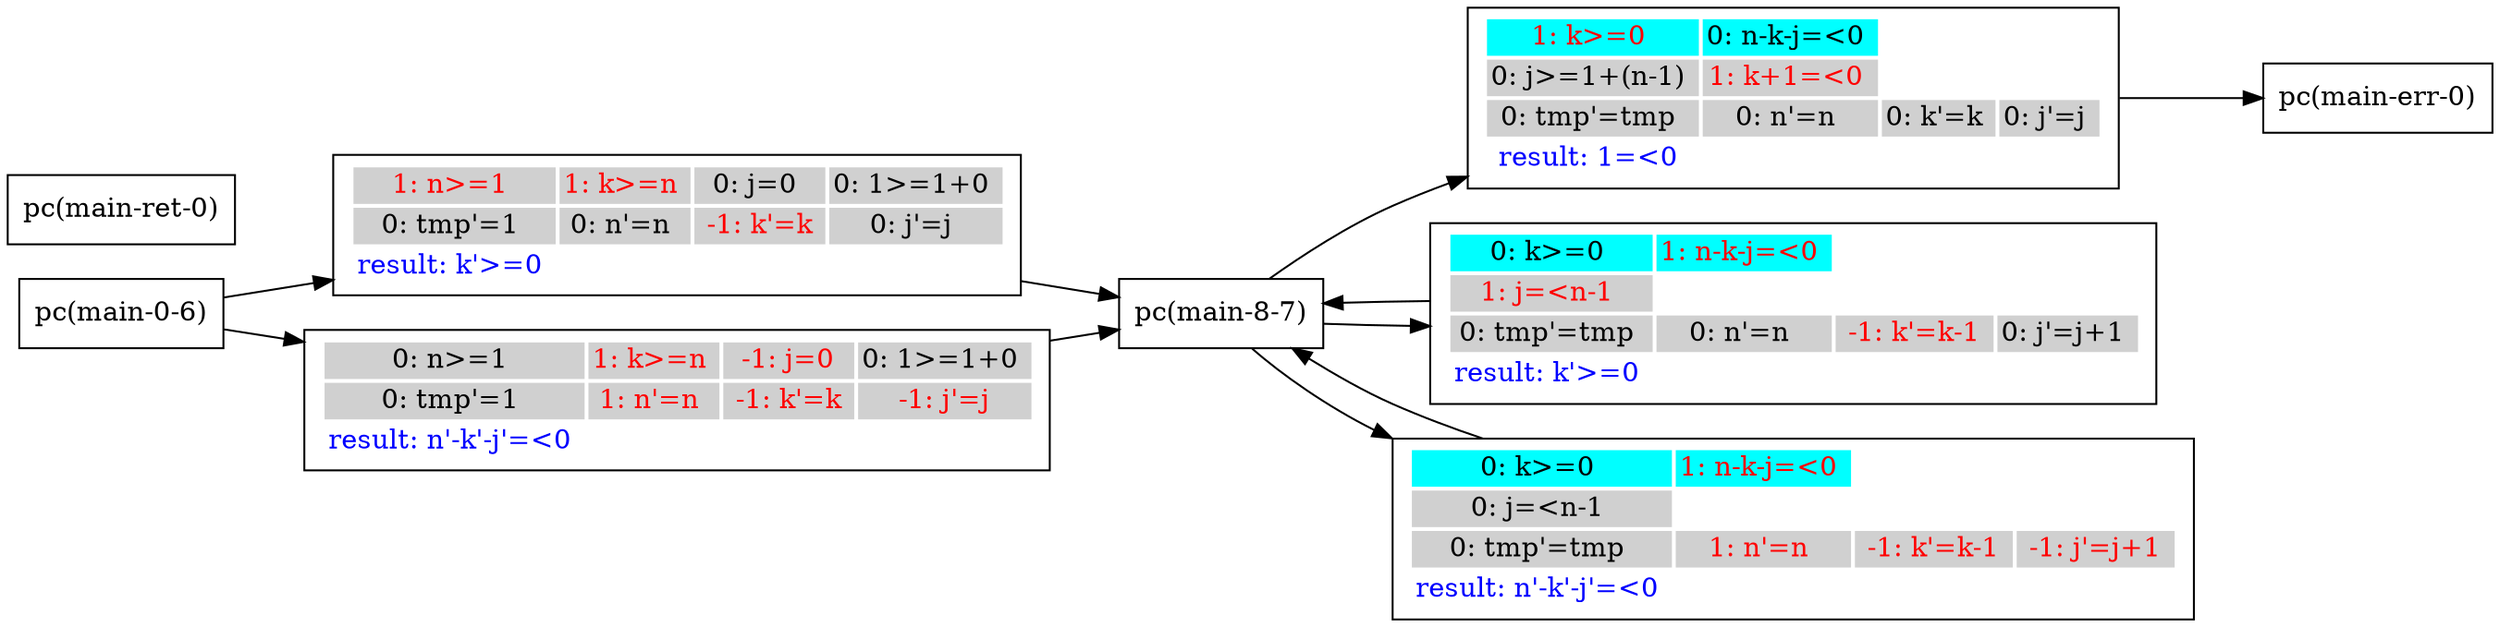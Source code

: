 digraph G {
 rankdir=LR 
 node [shape=box]
N1 [label="pc(main-0-6)"];
N3 [label="pc(main-8-7)"];
N5 [label="pc(main-err-0)"];
N7 [label="pc(main-ret-0)"];
N3 -> A1A0 ;
A1A0 -> N5 ;
A1A0 [ label=<<TABLE border="0"><TR><TD bgcolor = "#00FFFF"><FONT COLOR="red">1: k&#062;=0 </FONT></TD><TD bgcolor = "#00FFFF"><FONT COLOR="black">0: n-k-j=&#060;0 </FONT></TD></TR><TR><TD bgcolor = "#D0D0D0"><FONT COLOR="black">0: j&#062;=1+(n-1) </FONT></TD><TD bgcolor = "#D0D0D0"><FONT COLOR="red">1: k+1=&#060;0 </FONT></TD></TR><TR><TD bgcolor = "#D0D0D0"><FONT COLOR="black">0: tmp'=tmp </FONT></TD><TD bgcolor = "#D0D0D0"><FONT COLOR="black">0: n'=n </FONT></TD><TD bgcolor = "#D0D0D0"><FONT COLOR="black">0: k'=k </FONT></TD><TD bgcolor = "#D0D0D0"><FONT COLOR="black">0: j'=j </FONT></TD></TR><TR><TD bgcolor = "white"><FONT COLOR="blue">result: 1=&#060;0 </FONT></TD></TR></TABLE>>];
N3 -> A2A0 ;
A2A0 -> N3 ;
A2A0 [ label=<<TABLE border="0"><TR><TD bgcolor = "#00FFFF"><FONT COLOR="black">0: k&#062;=0 </FONT></TD><TD bgcolor = "#00FFFF"><FONT COLOR="red">1: n-k-j=&#060;0 </FONT></TD></TR><TR><TD bgcolor = "#D0D0D0"><FONT COLOR="red">1: j=&#060;n-1 </FONT></TD></TR><TR><TD bgcolor = "#D0D0D0"><FONT COLOR="black">0: tmp'=tmp </FONT></TD><TD bgcolor = "#D0D0D0"><FONT COLOR="black">0: n'=n </FONT></TD><TD bgcolor = "#D0D0D0"><FONT COLOR="red"> -1: k'=k-1 </FONT></TD><TD bgcolor = "#D0D0D0"><FONT COLOR="black">0: j'=j+1 </FONT></TD></TR><TR><TD bgcolor = "white"><FONT COLOR="blue">result: k'&#062;=0 </FONT></TD></TR></TABLE>>];
N3 -> A2A1 ;
A2A1 -> N3 ;
A2A1 [ label=<<TABLE border="0"><TR><TD bgcolor = "#00FFFF"><FONT COLOR="black">0: k&#062;=0 </FONT></TD><TD bgcolor = "#00FFFF"><FONT COLOR="red">1: n-k-j=&#060;0 </FONT></TD></TR><TR><TD bgcolor = "#D0D0D0"><FONT COLOR="black">0: j=&#060;n-1 </FONT></TD></TR><TR><TD bgcolor = "#D0D0D0"><FONT COLOR="black">0: tmp'=tmp </FONT></TD><TD bgcolor = "#D0D0D0"><FONT COLOR="red">1: n'=n </FONT></TD><TD bgcolor = "#D0D0D0"><FONT COLOR="red"> -1: k'=k-1 </FONT></TD><TD bgcolor = "#D0D0D0"><FONT COLOR="red"> -1: j'=j+1 </FONT></TD></TR><TR><TD bgcolor = "white"><FONT COLOR="blue">result: n'-k'-j'=&#060;0 </FONT></TD></TR></TABLE>>];
N1 -> A3A0 ;
A3A0 -> N3 ;
A3A0 [ label=<<TABLE border="0"><TR><TD bgcolor = "#D0D0D0"><FONT COLOR="red">1: n&#062;=1 </FONT></TD><TD bgcolor = "#D0D0D0"><FONT COLOR="red">1: k&#062;=n </FONT></TD><TD bgcolor = "#D0D0D0"><FONT COLOR="black">0: j=0 </FONT></TD><TD bgcolor = "#D0D0D0"><FONT COLOR="black">0: 1&#062;=1+0 </FONT></TD></TR><TR><TD bgcolor = "#D0D0D0"><FONT COLOR="black">0: tmp'=1 </FONT></TD><TD bgcolor = "#D0D0D0"><FONT COLOR="black">0: n'=n </FONT></TD><TD bgcolor = "#D0D0D0"><FONT COLOR="red"> -1: k'=k </FONT></TD><TD bgcolor = "#D0D0D0"><FONT COLOR="black">0: j'=j </FONT></TD></TR><TR><TD bgcolor = "white"><FONT COLOR="blue">result: k'&#062;=0 </FONT></TD></TR></TABLE>>];
N1 -> A3A1 ;
A3A1 -> N3 ;
A3A1 [ label=<<TABLE border="0"><TR><TD bgcolor = "#D0D0D0"><FONT COLOR="black">0: n&#062;=1 </FONT></TD><TD bgcolor = "#D0D0D0"><FONT COLOR="red">1: k&#062;=n </FONT></TD><TD bgcolor = "#D0D0D0"><FONT COLOR="red"> -1: j=0 </FONT></TD><TD bgcolor = "#D0D0D0"><FONT COLOR="black">0: 1&#062;=1+0 </FONT></TD></TR><TR><TD bgcolor = "#D0D0D0"><FONT COLOR="black">0: tmp'=1 </FONT></TD><TD bgcolor = "#D0D0D0"><FONT COLOR="red">1: n'=n </FONT></TD><TD bgcolor = "#D0D0D0"><FONT COLOR="red"> -1: k'=k </FONT></TD><TD bgcolor = "#D0D0D0"><FONT COLOR="red"> -1: j'=j </FONT></TD></TR><TR><TD bgcolor = "white"><FONT COLOR="blue">result: n'-k'-j'=&#060;0 </FONT></TD></TR></TABLE>>];
}
